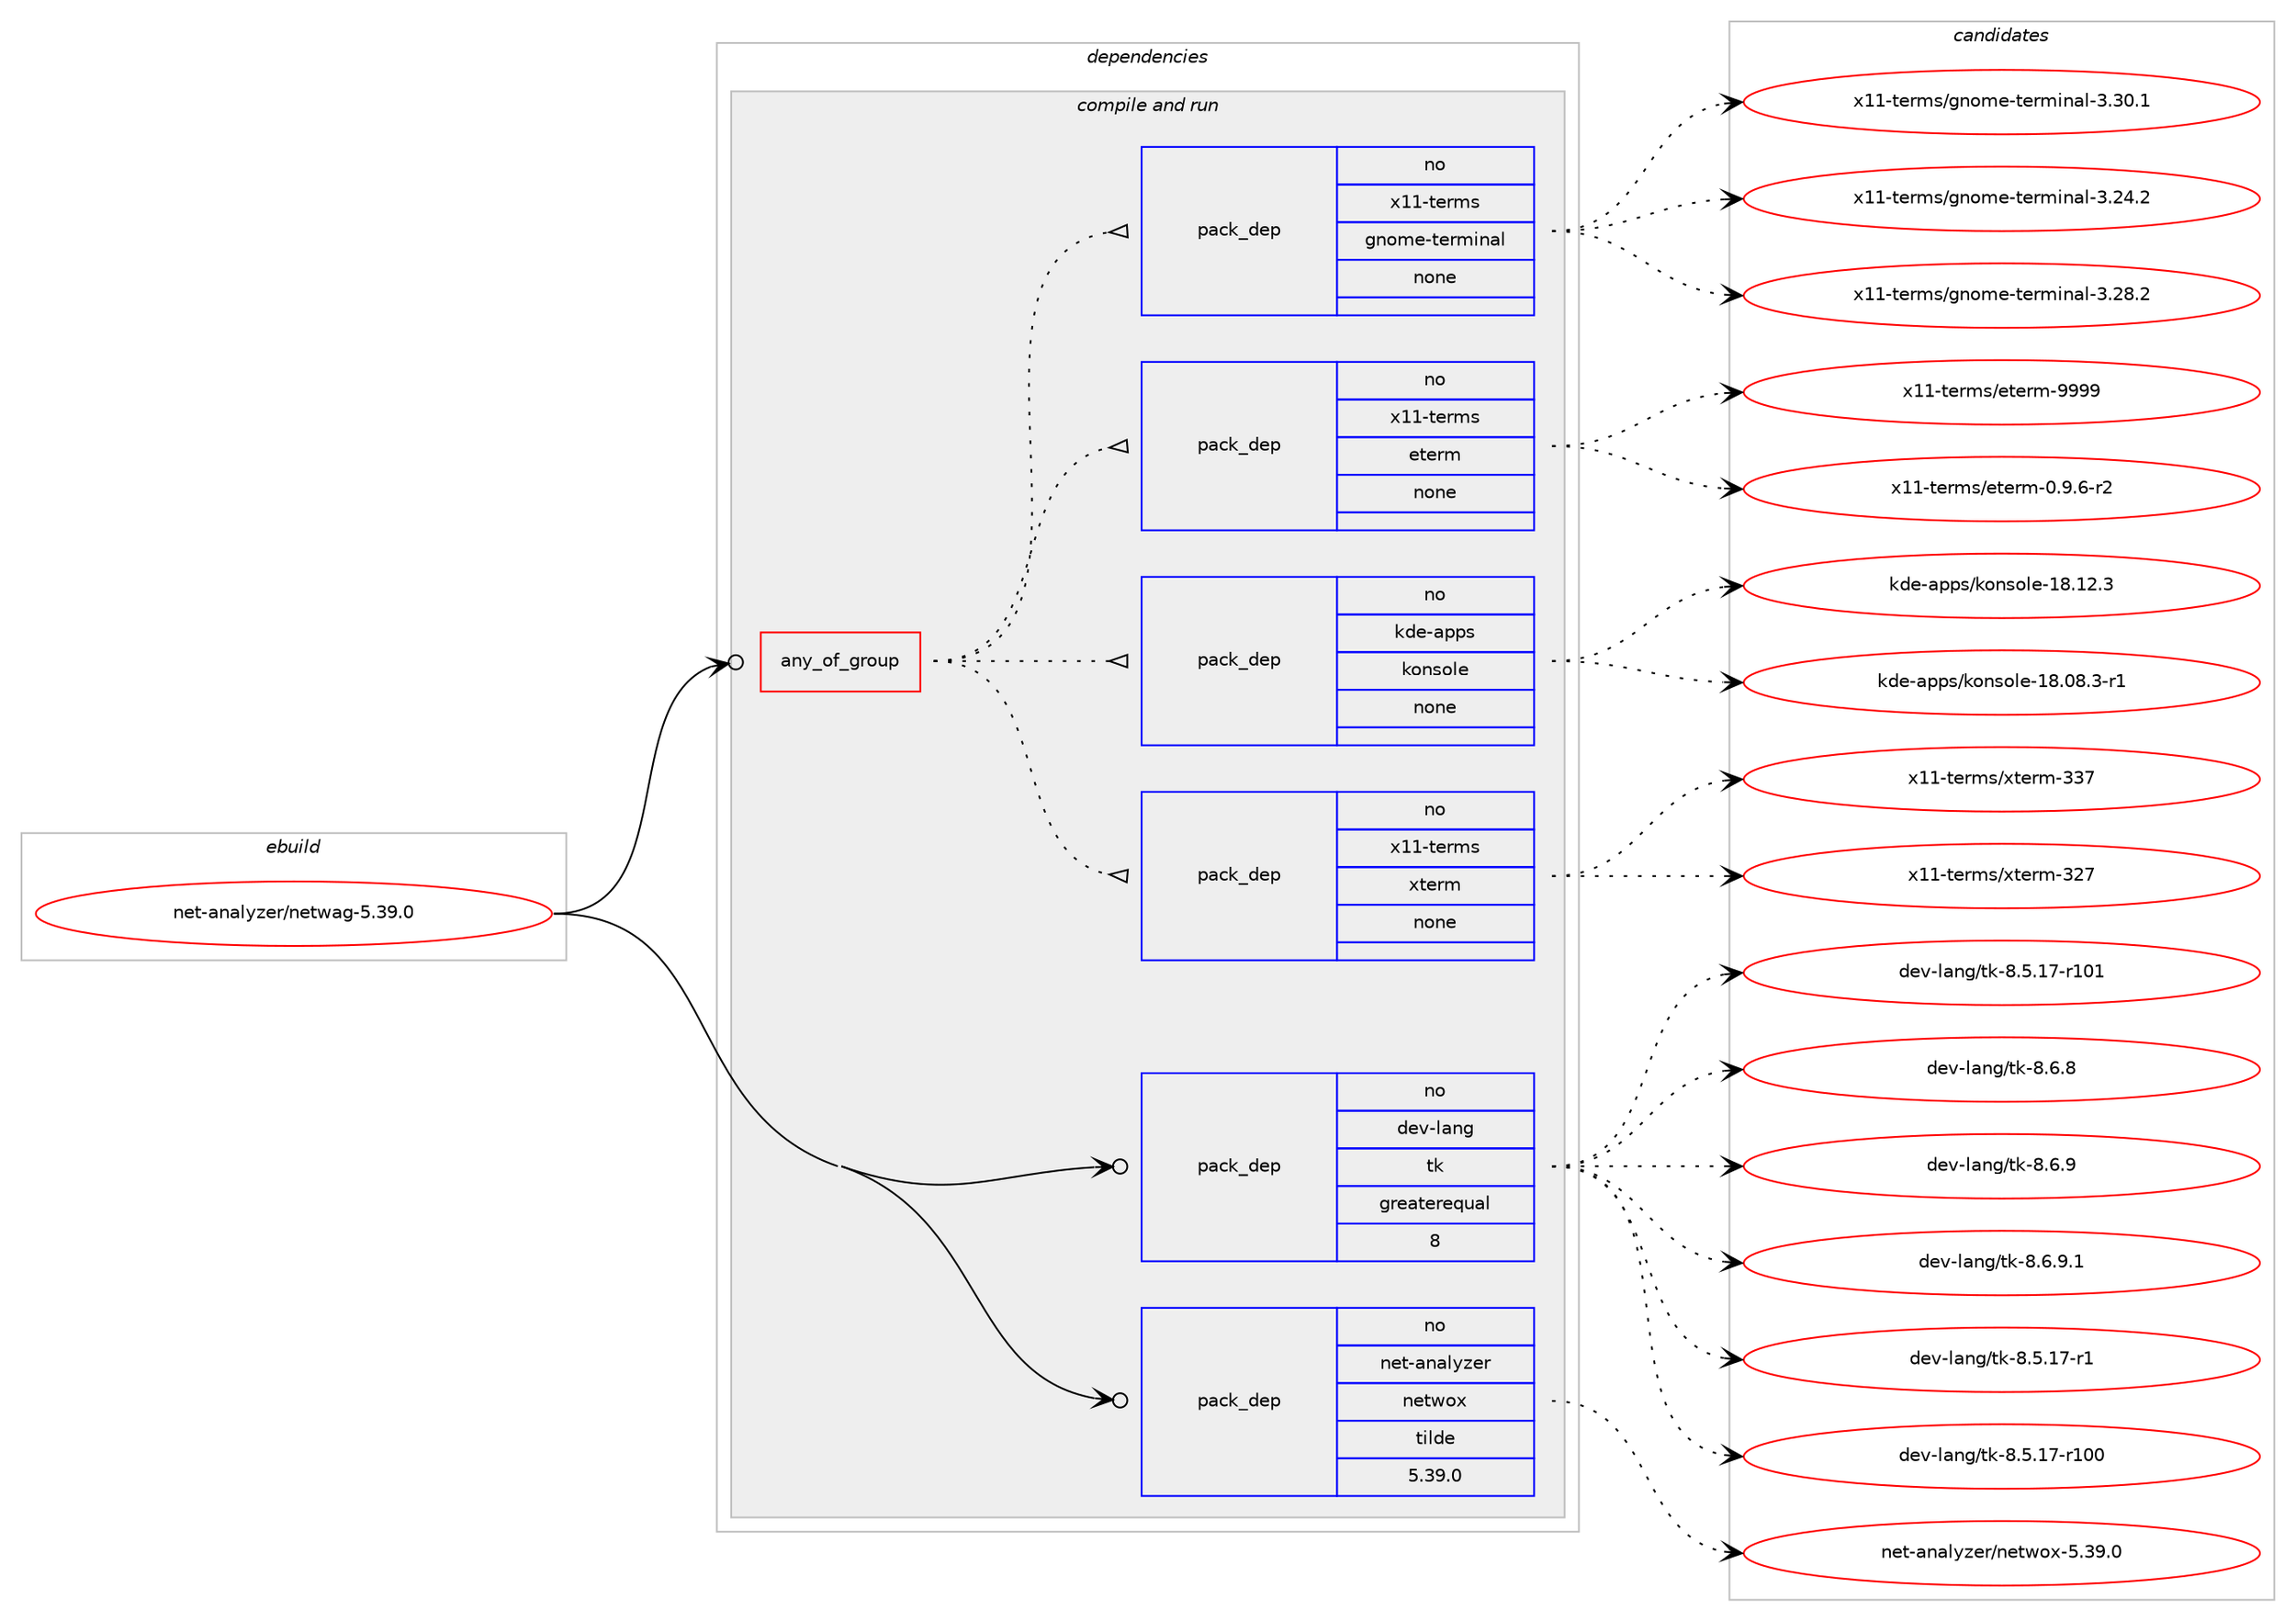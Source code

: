 digraph prolog {

# *************
# Graph options
# *************

newrank=true;
concentrate=true;
compound=true;
graph [rankdir=LR,fontname=Helvetica,fontsize=10,ranksep=1.5];#, ranksep=2.5, nodesep=0.2];
edge  [arrowhead=vee];
node  [fontname=Helvetica,fontsize=10];

# **********
# The ebuild
# **********

subgraph cluster_leftcol {
color=gray;
rank=same;
label=<<i>ebuild</i>>;
id [label="net-analyzer/netwag-5.39.0", color=red, width=4, href="../net-analyzer/netwag-5.39.0.svg"];
}

# ****************
# The dependencies
# ****************

subgraph cluster_midcol {
color=gray;
label=<<i>dependencies</i>>;
subgraph cluster_compile {
fillcolor="#eeeeee";
style=filled;
label=<<i>compile</i>>;
}
subgraph cluster_compileandrun {
fillcolor="#eeeeee";
style=filled;
label=<<i>compile and run</i>>;
subgraph any25833 {
dependency1645923 [label=<<TABLE BORDER="0" CELLBORDER="1" CELLSPACING="0" CELLPADDING="4"><TR><TD CELLPADDING="10">any_of_group</TD></TR></TABLE>>, shape=none, color=red];subgraph pack1176873 {
dependency1645924 [label=<<TABLE BORDER="0" CELLBORDER="1" CELLSPACING="0" CELLPADDING="4" WIDTH="220"><TR><TD ROWSPAN="6" CELLPADDING="30">pack_dep</TD></TR><TR><TD WIDTH="110">no</TD></TR><TR><TD>x11-terms</TD></TR><TR><TD>xterm</TD></TR><TR><TD>none</TD></TR><TR><TD></TD></TR></TABLE>>, shape=none, color=blue];
}
dependency1645923:e -> dependency1645924:w [weight=20,style="dotted",arrowhead="oinv"];
subgraph pack1176874 {
dependency1645925 [label=<<TABLE BORDER="0" CELLBORDER="1" CELLSPACING="0" CELLPADDING="4" WIDTH="220"><TR><TD ROWSPAN="6" CELLPADDING="30">pack_dep</TD></TR><TR><TD WIDTH="110">no</TD></TR><TR><TD>kde-apps</TD></TR><TR><TD>konsole</TD></TR><TR><TD>none</TD></TR><TR><TD></TD></TR></TABLE>>, shape=none, color=blue];
}
dependency1645923:e -> dependency1645925:w [weight=20,style="dotted",arrowhead="oinv"];
subgraph pack1176875 {
dependency1645926 [label=<<TABLE BORDER="0" CELLBORDER="1" CELLSPACING="0" CELLPADDING="4" WIDTH="220"><TR><TD ROWSPAN="6" CELLPADDING="30">pack_dep</TD></TR><TR><TD WIDTH="110">no</TD></TR><TR><TD>x11-terms</TD></TR><TR><TD>eterm</TD></TR><TR><TD>none</TD></TR><TR><TD></TD></TR></TABLE>>, shape=none, color=blue];
}
dependency1645923:e -> dependency1645926:w [weight=20,style="dotted",arrowhead="oinv"];
subgraph pack1176876 {
dependency1645927 [label=<<TABLE BORDER="0" CELLBORDER="1" CELLSPACING="0" CELLPADDING="4" WIDTH="220"><TR><TD ROWSPAN="6" CELLPADDING="30">pack_dep</TD></TR><TR><TD WIDTH="110">no</TD></TR><TR><TD>x11-terms</TD></TR><TR><TD>gnome-terminal</TD></TR><TR><TD>none</TD></TR><TR><TD></TD></TR></TABLE>>, shape=none, color=blue];
}
dependency1645923:e -> dependency1645927:w [weight=20,style="dotted",arrowhead="oinv"];
}
id:e -> dependency1645923:w [weight=20,style="solid",arrowhead="odotvee"];
subgraph pack1176877 {
dependency1645928 [label=<<TABLE BORDER="0" CELLBORDER="1" CELLSPACING="0" CELLPADDING="4" WIDTH="220"><TR><TD ROWSPAN="6" CELLPADDING="30">pack_dep</TD></TR><TR><TD WIDTH="110">no</TD></TR><TR><TD>dev-lang</TD></TR><TR><TD>tk</TD></TR><TR><TD>greaterequal</TD></TR><TR><TD>8</TD></TR></TABLE>>, shape=none, color=blue];
}
id:e -> dependency1645928:w [weight=20,style="solid",arrowhead="odotvee"];
subgraph pack1176878 {
dependency1645929 [label=<<TABLE BORDER="0" CELLBORDER="1" CELLSPACING="0" CELLPADDING="4" WIDTH="220"><TR><TD ROWSPAN="6" CELLPADDING="30">pack_dep</TD></TR><TR><TD WIDTH="110">no</TD></TR><TR><TD>net-analyzer</TD></TR><TR><TD>netwox</TD></TR><TR><TD>tilde</TD></TR><TR><TD>5.39.0</TD></TR></TABLE>>, shape=none, color=blue];
}
id:e -> dependency1645929:w [weight=20,style="solid",arrowhead="odotvee"];
}
subgraph cluster_run {
fillcolor="#eeeeee";
style=filled;
label=<<i>run</i>>;
}
}

# **************
# The candidates
# **************

subgraph cluster_choices {
rank=same;
color=gray;
label=<<i>candidates</i>>;

subgraph choice1176873 {
color=black;
nodesep=1;
choice1204949451161011141091154712011610111410945515055 [label="x11-terms/xterm-327", color=red, width=4,href="../x11-terms/xterm-327.svg"];
choice1204949451161011141091154712011610111410945515155 [label="x11-terms/xterm-337", color=red, width=4,href="../x11-terms/xterm-337.svg"];
dependency1645924:e -> choice1204949451161011141091154712011610111410945515055:w [style=dotted,weight="100"];
dependency1645924:e -> choice1204949451161011141091154712011610111410945515155:w [style=dotted,weight="100"];
}
subgraph choice1176874 {
color=black;
nodesep=1;
choice10710010145971121121154710711111011511110810145495646485646514511449 [label="kde-apps/konsole-18.08.3-r1", color=red, width=4,href="../kde-apps/konsole-18.08.3-r1.svg"];
choice1071001014597112112115471071111101151111081014549564649504651 [label="kde-apps/konsole-18.12.3", color=red, width=4,href="../kde-apps/konsole-18.12.3.svg"];
dependency1645925:e -> choice10710010145971121121154710711111011511110810145495646485646514511449:w [style=dotted,weight="100"];
dependency1645925:e -> choice1071001014597112112115471071111101151111081014549564649504651:w [style=dotted,weight="100"];
}
subgraph choice1176875 {
color=black;
nodesep=1;
choice120494945116101114109115471011161011141094548465746544511450 [label="x11-terms/eterm-0.9.6-r2", color=red, width=4,href="../x11-terms/eterm-0.9.6-r2.svg"];
choice120494945116101114109115471011161011141094557575757 [label="x11-terms/eterm-9999", color=red, width=4,href="../x11-terms/eterm-9999.svg"];
dependency1645926:e -> choice120494945116101114109115471011161011141094548465746544511450:w [style=dotted,weight="100"];
dependency1645926:e -> choice120494945116101114109115471011161011141094557575757:w [style=dotted,weight="100"];
}
subgraph choice1176876 {
color=black;
nodesep=1;
choice12049494511610111410911547103110111109101451161011141091051109710845514650524650 [label="x11-terms/gnome-terminal-3.24.2", color=red, width=4,href="../x11-terms/gnome-terminal-3.24.2.svg"];
choice12049494511610111410911547103110111109101451161011141091051109710845514650564650 [label="x11-terms/gnome-terminal-3.28.2", color=red, width=4,href="../x11-terms/gnome-terminal-3.28.2.svg"];
choice12049494511610111410911547103110111109101451161011141091051109710845514651484649 [label="x11-terms/gnome-terminal-3.30.1", color=red, width=4,href="../x11-terms/gnome-terminal-3.30.1.svg"];
dependency1645927:e -> choice12049494511610111410911547103110111109101451161011141091051109710845514650524650:w [style=dotted,weight="100"];
dependency1645927:e -> choice12049494511610111410911547103110111109101451161011141091051109710845514650564650:w [style=dotted,weight="100"];
dependency1645927:e -> choice12049494511610111410911547103110111109101451161011141091051109710845514651484649:w [style=dotted,weight="100"];
}
subgraph choice1176877 {
color=black;
nodesep=1;
choice100101118451089711010347116107455646534649554511449 [label="dev-lang/tk-8.5.17-r1", color=red, width=4,href="../dev-lang/tk-8.5.17-r1.svg"];
choice1001011184510897110103471161074556465346495545114494848 [label="dev-lang/tk-8.5.17-r100", color=red, width=4,href="../dev-lang/tk-8.5.17-r100.svg"];
choice1001011184510897110103471161074556465346495545114494849 [label="dev-lang/tk-8.5.17-r101", color=red, width=4,href="../dev-lang/tk-8.5.17-r101.svg"];
choice100101118451089711010347116107455646544656 [label="dev-lang/tk-8.6.8", color=red, width=4,href="../dev-lang/tk-8.6.8.svg"];
choice100101118451089711010347116107455646544657 [label="dev-lang/tk-8.6.9", color=red, width=4,href="../dev-lang/tk-8.6.9.svg"];
choice1001011184510897110103471161074556465446574649 [label="dev-lang/tk-8.6.9.1", color=red, width=4,href="../dev-lang/tk-8.6.9.1.svg"];
dependency1645928:e -> choice100101118451089711010347116107455646534649554511449:w [style=dotted,weight="100"];
dependency1645928:e -> choice1001011184510897110103471161074556465346495545114494848:w [style=dotted,weight="100"];
dependency1645928:e -> choice1001011184510897110103471161074556465346495545114494849:w [style=dotted,weight="100"];
dependency1645928:e -> choice100101118451089711010347116107455646544656:w [style=dotted,weight="100"];
dependency1645928:e -> choice100101118451089711010347116107455646544657:w [style=dotted,weight="100"];
dependency1645928:e -> choice1001011184510897110103471161074556465446574649:w [style=dotted,weight="100"];
}
subgraph choice1176878 {
color=black;
nodesep=1;
choice1101011164597110971081211221011144711010111611911112045534651574648 [label="net-analyzer/netwox-5.39.0", color=red, width=4,href="../net-analyzer/netwox-5.39.0.svg"];
dependency1645929:e -> choice1101011164597110971081211221011144711010111611911112045534651574648:w [style=dotted,weight="100"];
}
}

}
